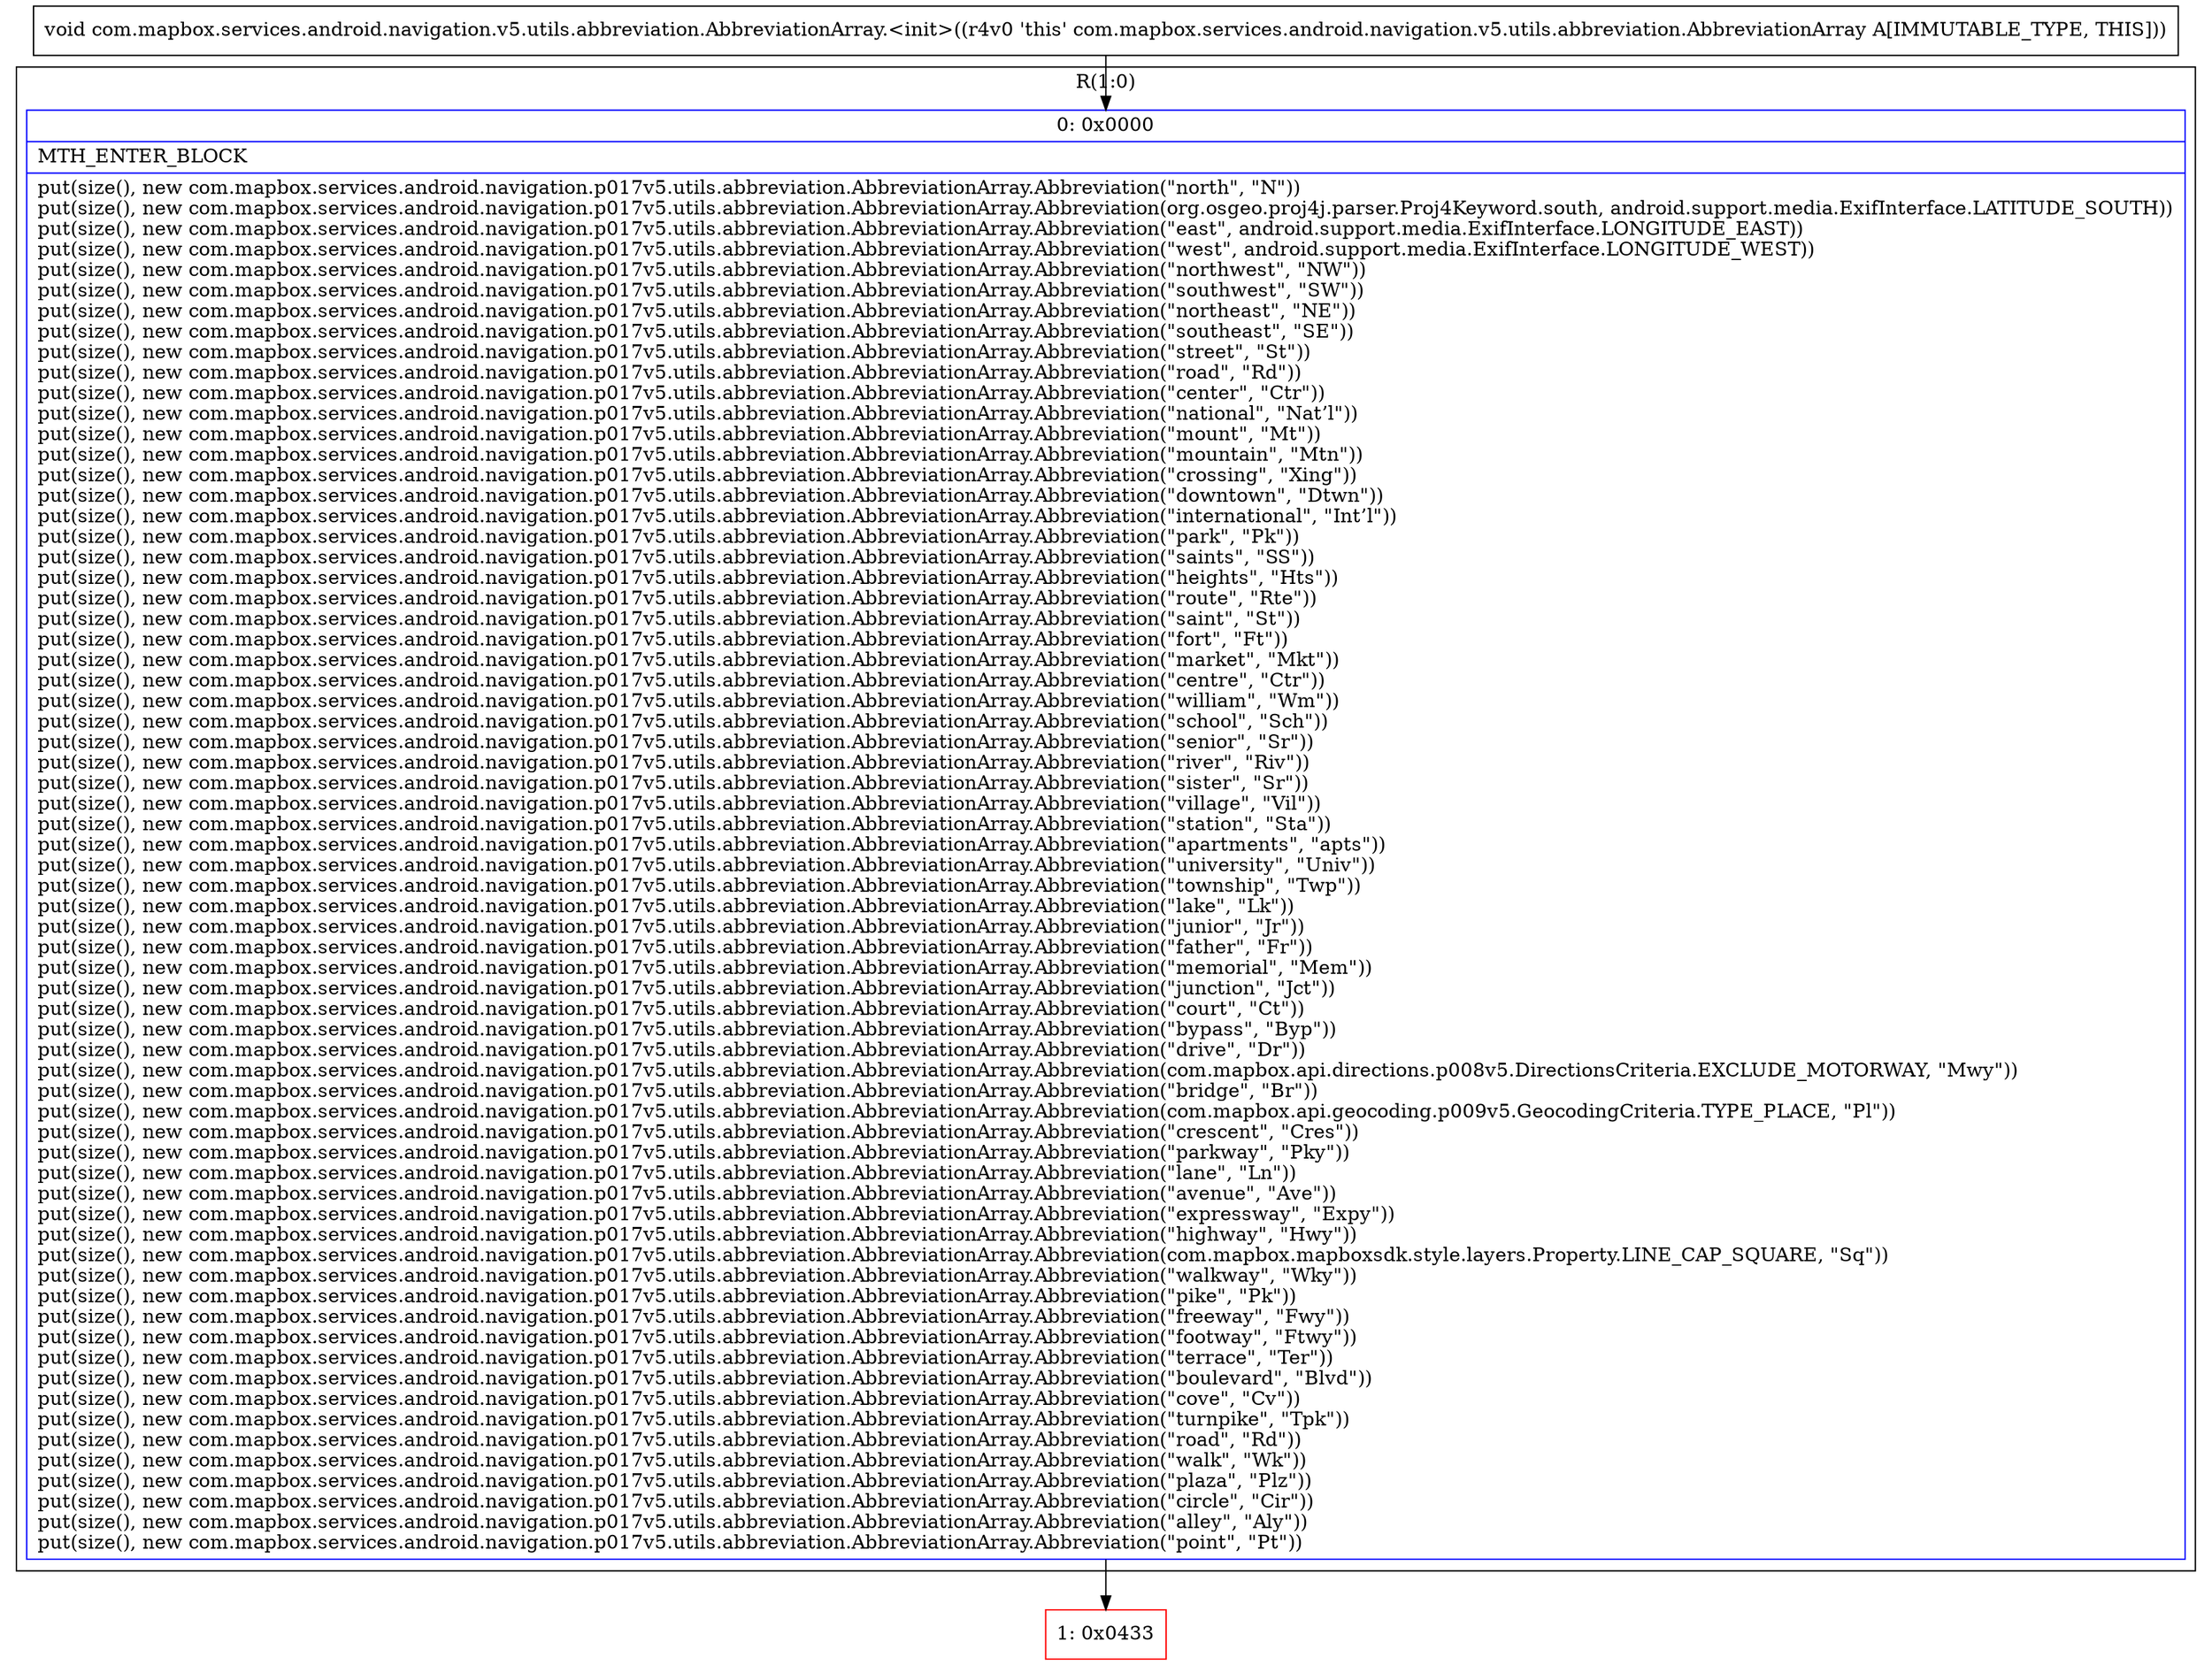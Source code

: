digraph "CFG forcom.mapbox.services.android.navigation.v5.utils.abbreviation.AbbreviationArray.\<init\>()V" {
subgraph cluster_Region_1961212312 {
label = "R(1:0)";
node [shape=record,color=blue];
Node_0 [shape=record,label="{0\:\ 0x0000|MTH_ENTER_BLOCK\l|put(size(), new com.mapbox.services.android.navigation.p017v5.utils.abbreviation.AbbreviationArray.Abbreviation(\"north\", \"N\"))\lput(size(), new com.mapbox.services.android.navigation.p017v5.utils.abbreviation.AbbreviationArray.Abbreviation(org.osgeo.proj4j.parser.Proj4Keyword.south, android.support.media.ExifInterface.LATITUDE_SOUTH))\lput(size(), new com.mapbox.services.android.navigation.p017v5.utils.abbreviation.AbbreviationArray.Abbreviation(\"east\", android.support.media.ExifInterface.LONGITUDE_EAST))\lput(size(), new com.mapbox.services.android.navigation.p017v5.utils.abbreviation.AbbreviationArray.Abbreviation(\"west\", android.support.media.ExifInterface.LONGITUDE_WEST))\lput(size(), new com.mapbox.services.android.navigation.p017v5.utils.abbreviation.AbbreviationArray.Abbreviation(\"northwest\", \"NW\"))\lput(size(), new com.mapbox.services.android.navigation.p017v5.utils.abbreviation.AbbreviationArray.Abbreviation(\"southwest\", \"SW\"))\lput(size(), new com.mapbox.services.android.navigation.p017v5.utils.abbreviation.AbbreviationArray.Abbreviation(\"northeast\", \"NE\"))\lput(size(), new com.mapbox.services.android.navigation.p017v5.utils.abbreviation.AbbreviationArray.Abbreviation(\"southeast\", \"SE\"))\lput(size(), new com.mapbox.services.android.navigation.p017v5.utils.abbreviation.AbbreviationArray.Abbreviation(\"street\", \"St\"))\lput(size(), new com.mapbox.services.android.navigation.p017v5.utils.abbreviation.AbbreviationArray.Abbreviation(\"road\", \"Rd\"))\lput(size(), new com.mapbox.services.android.navigation.p017v5.utils.abbreviation.AbbreviationArray.Abbreviation(\"center\", \"Ctr\"))\lput(size(), new com.mapbox.services.android.navigation.p017v5.utils.abbreviation.AbbreviationArray.Abbreviation(\"national\", \"Nat’l\"))\lput(size(), new com.mapbox.services.android.navigation.p017v5.utils.abbreviation.AbbreviationArray.Abbreviation(\"mount\", \"Mt\"))\lput(size(), new com.mapbox.services.android.navigation.p017v5.utils.abbreviation.AbbreviationArray.Abbreviation(\"mountain\", \"Mtn\"))\lput(size(), new com.mapbox.services.android.navigation.p017v5.utils.abbreviation.AbbreviationArray.Abbreviation(\"crossing\", \"Xing\"))\lput(size(), new com.mapbox.services.android.navigation.p017v5.utils.abbreviation.AbbreviationArray.Abbreviation(\"downtown\", \"Dtwn\"))\lput(size(), new com.mapbox.services.android.navigation.p017v5.utils.abbreviation.AbbreviationArray.Abbreviation(\"international\", \"Int’l\"))\lput(size(), new com.mapbox.services.android.navigation.p017v5.utils.abbreviation.AbbreviationArray.Abbreviation(\"park\", \"Pk\"))\lput(size(), new com.mapbox.services.android.navigation.p017v5.utils.abbreviation.AbbreviationArray.Abbreviation(\"saints\", \"SS\"))\lput(size(), new com.mapbox.services.android.navigation.p017v5.utils.abbreviation.AbbreviationArray.Abbreviation(\"heights\", \"Hts\"))\lput(size(), new com.mapbox.services.android.navigation.p017v5.utils.abbreviation.AbbreviationArray.Abbreviation(\"route\", \"Rte\"))\lput(size(), new com.mapbox.services.android.navigation.p017v5.utils.abbreviation.AbbreviationArray.Abbreviation(\"saint\", \"St\"))\lput(size(), new com.mapbox.services.android.navigation.p017v5.utils.abbreviation.AbbreviationArray.Abbreviation(\"fort\", \"Ft\"))\lput(size(), new com.mapbox.services.android.navigation.p017v5.utils.abbreviation.AbbreviationArray.Abbreviation(\"market\", \"Mkt\"))\lput(size(), new com.mapbox.services.android.navigation.p017v5.utils.abbreviation.AbbreviationArray.Abbreviation(\"centre\", \"Ctr\"))\lput(size(), new com.mapbox.services.android.navigation.p017v5.utils.abbreviation.AbbreviationArray.Abbreviation(\"william\", \"Wm\"))\lput(size(), new com.mapbox.services.android.navigation.p017v5.utils.abbreviation.AbbreviationArray.Abbreviation(\"school\", \"Sch\"))\lput(size(), new com.mapbox.services.android.navigation.p017v5.utils.abbreviation.AbbreviationArray.Abbreviation(\"senior\", \"Sr\"))\lput(size(), new com.mapbox.services.android.navigation.p017v5.utils.abbreviation.AbbreviationArray.Abbreviation(\"river\", \"Riv\"))\lput(size(), new com.mapbox.services.android.navigation.p017v5.utils.abbreviation.AbbreviationArray.Abbreviation(\"sister\", \"Sr\"))\lput(size(), new com.mapbox.services.android.navigation.p017v5.utils.abbreviation.AbbreviationArray.Abbreviation(\"village\", \"Vil\"))\lput(size(), new com.mapbox.services.android.navigation.p017v5.utils.abbreviation.AbbreviationArray.Abbreviation(\"station\", \"Sta\"))\lput(size(), new com.mapbox.services.android.navigation.p017v5.utils.abbreviation.AbbreviationArray.Abbreviation(\"apartments\", \"apts\"))\lput(size(), new com.mapbox.services.android.navigation.p017v5.utils.abbreviation.AbbreviationArray.Abbreviation(\"university\", \"Univ\"))\lput(size(), new com.mapbox.services.android.navigation.p017v5.utils.abbreviation.AbbreviationArray.Abbreviation(\"township\", \"Twp\"))\lput(size(), new com.mapbox.services.android.navigation.p017v5.utils.abbreviation.AbbreviationArray.Abbreviation(\"lake\", \"Lk\"))\lput(size(), new com.mapbox.services.android.navigation.p017v5.utils.abbreviation.AbbreviationArray.Abbreviation(\"junior\", \"Jr\"))\lput(size(), new com.mapbox.services.android.navigation.p017v5.utils.abbreviation.AbbreviationArray.Abbreviation(\"father\", \"Fr\"))\lput(size(), new com.mapbox.services.android.navigation.p017v5.utils.abbreviation.AbbreviationArray.Abbreviation(\"memorial\", \"Mem\"))\lput(size(), new com.mapbox.services.android.navigation.p017v5.utils.abbreviation.AbbreviationArray.Abbreviation(\"junction\", \"Jct\"))\lput(size(), new com.mapbox.services.android.navigation.p017v5.utils.abbreviation.AbbreviationArray.Abbreviation(\"court\", \"Ct\"))\lput(size(), new com.mapbox.services.android.navigation.p017v5.utils.abbreviation.AbbreviationArray.Abbreviation(\"bypass\", \"Byp\"))\lput(size(), new com.mapbox.services.android.navigation.p017v5.utils.abbreviation.AbbreviationArray.Abbreviation(\"drive\", \"Dr\"))\lput(size(), new com.mapbox.services.android.navigation.p017v5.utils.abbreviation.AbbreviationArray.Abbreviation(com.mapbox.api.directions.p008v5.DirectionsCriteria.EXCLUDE_MOTORWAY, \"Mwy\"))\lput(size(), new com.mapbox.services.android.navigation.p017v5.utils.abbreviation.AbbreviationArray.Abbreviation(\"bridge\", \"Br\"))\lput(size(), new com.mapbox.services.android.navigation.p017v5.utils.abbreviation.AbbreviationArray.Abbreviation(com.mapbox.api.geocoding.p009v5.GeocodingCriteria.TYPE_PLACE, \"Pl\"))\lput(size(), new com.mapbox.services.android.navigation.p017v5.utils.abbreviation.AbbreviationArray.Abbreviation(\"crescent\", \"Cres\"))\lput(size(), new com.mapbox.services.android.navigation.p017v5.utils.abbreviation.AbbreviationArray.Abbreviation(\"parkway\", \"Pky\"))\lput(size(), new com.mapbox.services.android.navigation.p017v5.utils.abbreviation.AbbreviationArray.Abbreviation(\"lane\", \"Ln\"))\lput(size(), new com.mapbox.services.android.navigation.p017v5.utils.abbreviation.AbbreviationArray.Abbreviation(\"avenue\", \"Ave\"))\lput(size(), new com.mapbox.services.android.navigation.p017v5.utils.abbreviation.AbbreviationArray.Abbreviation(\"expressway\", \"Expy\"))\lput(size(), new com.mapbox.services.android.navigation.p017v5.utils.abbreviation.AbbreviationArray.Abbreviation(\"highway\", \"Hwy\"))\lput(size(), new com.mapbox.services.android.navigation.p017v5.utils.abbreviation.AbbreviationArray.Abbreviation(com.mapbox.mapboxsdk.style.layers.Property.LINE_CAP_SQUARE, \"Sq\"))\lput(size(), new com.mapbox.services.android.navigation.p017v5.utils.abbreviation.AbbreviationArray.Abbreviation(\"walkway\", \"Wky\"))\lput(size(), new com.mapbox.services.android.navigation.p017v5.utils.abbreviation.AbbreviationArray.Abbreviation(\"pike\", \"Pk\"))\lput(size(), new com.mapbox.services.android.navigation.p017v5.utils.abbreviation.AbbreviationArray.Abbreviation(\"freeway\", \"Fwy\"))\lput(size(), new com.mapbox.services.android.navigation.p017v5.utils.abbreviation.AbbreviationArray.Abbreviation(\"footway\", \"Ftwy\"))\lput(size(), new com.mapbox.services.android.navigation.p017v5.utils.abbreviation.AbbreviationArray.Abbreviation(\"terrace\", \"Ter\"))\lput(size(), new com.mapbox.services.android.navigation.p017v5.utils.abbreviation.AbbreviationArray.Abbreviation(\"boulevard\", \"Blvd\"))\lput(size(), new com.mapbox.services.android.navigation.p017v5.utils.abbreviation.AbbreviationArray.Abbreviation(\"cove\", \"Cv\"))\lput(size(), new com.mapbox.services.android.navigation.p017v5.utils.abbreviation.AbbreviationArray.Abbreviation(\"turnpike\", \"Tpk\"))\lput(size(), new com.mapbox.services.android.navigation.p017v5.utils.abbreviation.AbbreviationArray.Abbreviation(\"road\", \"Rd\"))\lput(size(), new com.mapbox.services.android.navigation.p017v5.utils.abbreviation.AbbreviationArray.Abbreviation(\"walk\", \"Wk\"))\lput(size(), new com.mapbox.services.android.navigation.p017v5.utils.abbreviation.AbbreviationArray.Abbreviation(\"plaza\", \"Plz\"))\lput(size(), new com.mapbox.services.android.navigation.p017v5.utils.abbreviation.AbbreviationArray.Abbreviation(\"circle\", \"Cir\"))\lput(size(), new com.mapbox.services.android.navigation.p017v5.utils.abbreviation.AbbreviationArray.Abbreviation(\"alley\", \"Aly\"))\lput(size(), new com.mapbox.services.android.navigation.p017v5.utils.abbreviation.AbbreviationArray.Abbreviation(\"point\", \"Pt\"))\l}"];
}
Node_1 [shape=record,color=red,label="{1\:\ 0x0433}"];
MethodNode[shape=record,label="{void com.mapbox.services.android.navigation.v5.utils.abbreviation.AbbreviationArray.\<init\>((r4v0 'this' com.mapbox.services.android.navigation.v5.utils.abbreviation.AbbreviationArray A[IMMUTABLE_TYPE, THIS])) }"];
MethodNode -> Node_0;
Node_0 -> Node_1;
}

